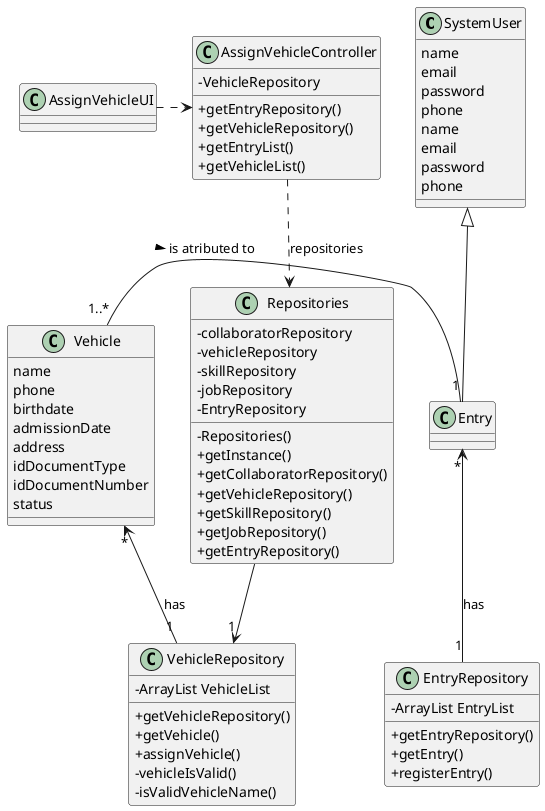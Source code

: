 @startuml
skinparam classAttributeIconSize 0
skinparam monochrome false
skinparam packageStyle rectangle
skinparam shadowing false
skinparam linetype polyline
skinparam linetype orto


class SystemUser {
    name
    email
    password
    phone
}



class Repositories {
    - collaboratorRepository
    - vehicleRepository
    - skillRepository
    - jobRepository
    - EntryRepository
    - Repositories()
    + getInstance()
    + getCollaboratorRepository()
    + getVehicleRepository()
    + getSkillRepository()
    + getJobRepository()
    + getEntryRepository()

}
class SystemUser {
    name
    email
    password
    phone

}
class AssignVehicleController{
-VehicleRepository
+getEntryRepository()
+getVehicleRepository()
+getEntryList()
+getVehicleList()

}


class EntryRepository{
    - ArrayList EntryList
    + getEntryRepository()
    + getEntry()
    + registerEntry()
}

class VehicleRepository {
    - ArrayList VehicleList
    + getVehicleRepository()
    + getVehicle()
    + assignVehicle()
    - vehicleIsValid()
    - isValidVehicleName()
}

class Vehicle {
      name
      phone
      birthdate
      admissionDate
      address
      idDocumentType
      idDocumentNumber
      status
}
Repositories -->"1" VehicleRepository
Vehicle "*" <-- "1" VehicleRepository : has
Entry "*" <-- "1" EntryRepository : has
Vehicle "1..*" - "1" Entry: is atributed to >
SystemUser <|-- Entry
AssignVehicleUI .> AssignVehicleController
AssignVehicleController ..> Repositories : repositories

@enduml
